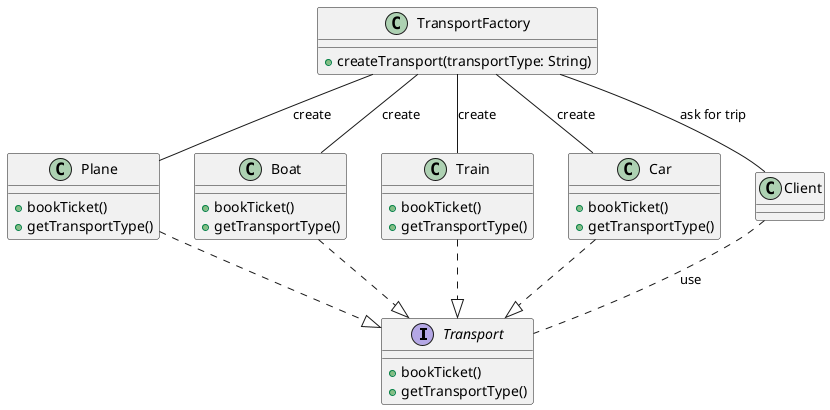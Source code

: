 @startuml

interface Transport {
  +bookTicket()
  +getTransportType()
}

class Plane {
  +bookTicket()
  +getTransportType()
}

class Boat {
  +bookTicket()
  +getTransportType()
}

class Train {
  +bookTicket()
  +getTransportType()
}

class Car {
  +bookTicket()
  +getTransportType()
}

class TransportFactory {
  +createTransport(transportType: String)
}
TransportFactory -- Plane:create
TransportFactory -- Car:create
TransportFactory -- Boat:create
TransportFactory -- Train:create
TransportFactory -- Client:ask for trip
Plane ..|> Transport
Boat ..|> Transport
Train ..|> Transport
Car ..|> Transport
Client .. Transport:use

@enduml
